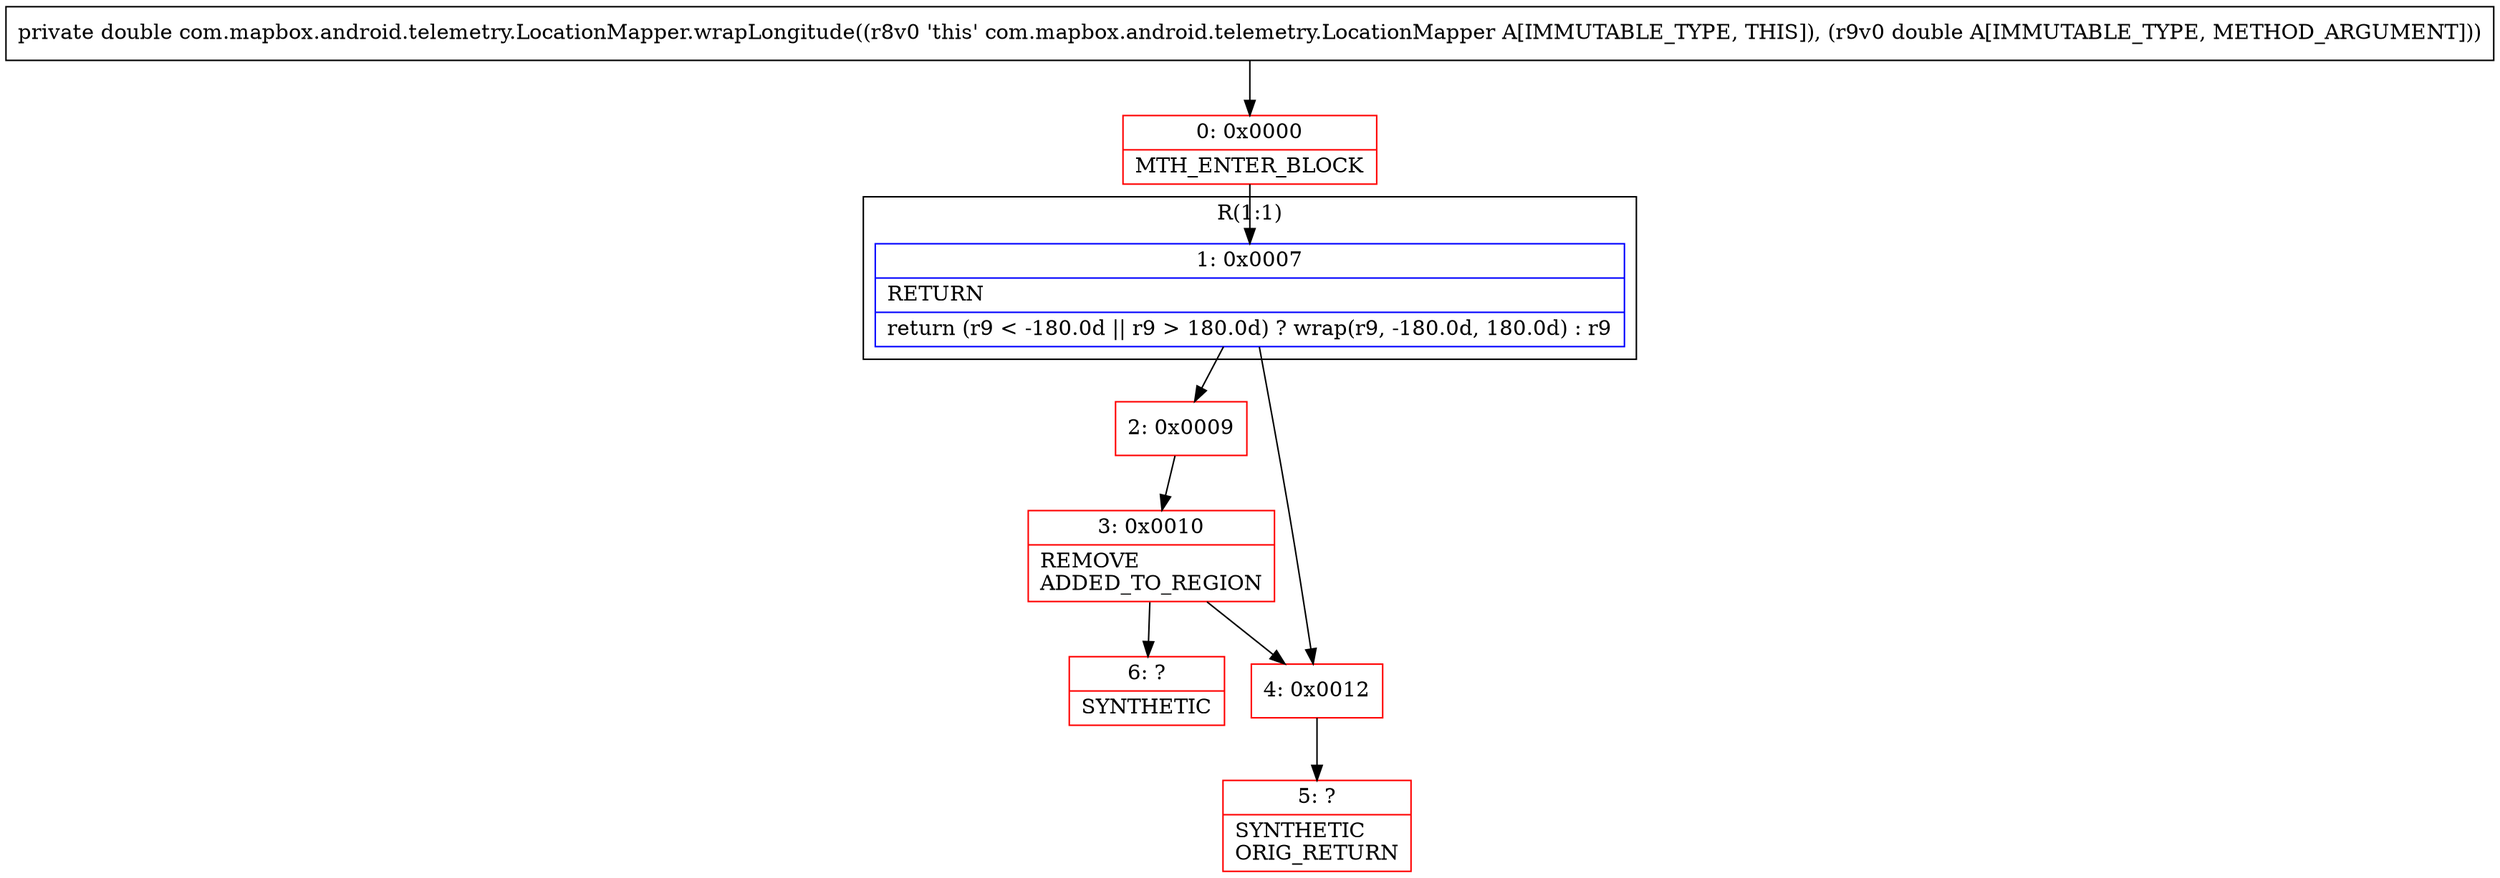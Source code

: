 digraph "CFG forcom.mapbox.android.telemetry.LocationMapper.wrapLongitude(D)D" {
subgraph cluster_Region_1503603390 {
label = "R(1:1)";
node [shape=record,color=blue];
Node_1 [shape=record,label="{1\:\ 0x0007|RETURN\l|return (r9 \< \-180.0d \|\| r9 \> 180.0d) ? wrap(r9, \-180.0d, 180.0d) : r9\l}"];
}
Node_0 [shape=record,color=red,label="{0\:\ 0x0000|MTH_ENTER_BLOCK\l}"];
Node_2 [shape=record,color=red,label="{2\:\ 0x0009}"];
Node_3 [shape=record,color=red,label="{3\:\ 0x0010|REMOVE\lADDED_TO_REGION\l}"];
Node_4 [shape=record,color=red,label="{4\:\ 0x0012}"];
Node_5 [shape=record,color=red,label="{5\:\ ?|SYNTHETIC\lORIG_RETURN\l}"];
Node_6 [shape=record,color=red,label="{6\:\ ?|SYNTHETIC\l}"];
MethodNode[shape=record,label="{private double com.mapbox.android.telemetry.LocationMapper.wrapLongitude((r8v0 'this' com.mapbox.android.telemetry.LocationMapper A[IMMUTABLE_TYPE, THIS]), (r9v0 double A[IMMUTABLE_TYPE, METHOD_ARGUMENT])) }"];
MethodNode -> Node_0;
Node_1 -> Node_2;
Node_1 -> Node_4;
Node_0 -> Node_1;
Node_2 -> Node_3;
Node_3 -> Node_4;
Node_3 -> Node_6;
Node_4 -> Node_5;
}

